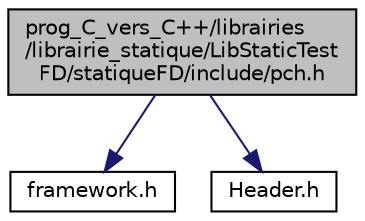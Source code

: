 digraph "prog_C_vers_C++/librairies/librairie_statique/LibStaticTestFD/statiqueFD/include/pch.h"
{
  edge [fontname="Helvetica",fontsize="10",labelfontname="Helvetica",labelfontsize="10"];
  node [fontname="Helvetica",fontsize="10",shape=record];
  Node0 [label="prog_C_vers_C++/librairies\l/librairie_statique/LibStaticTest\lFD/statiqueFD/include/pch.h",height=0.2,width=0.4,color="black", fillcolor="grey75", style="filled", fontcolor="black"];
  Node0 -> Node1 [color="midnightblue",fontsize="10",style="solid"];
  Node1 [label="framework.h",height=0.2,width=0.4,color="black", fillcolor="white", style="filled",URL="$librairie__statique_2LibStaticTestFD_2statiqueFD_2include_2framework_8h.html"];
  Node0 -> Node2 [color="midnightblue",fontsize="10",style="solid"];
  Node2 [label="Header.h",height=0.2,width=0.4,color="black", fillcolor="white", style="filled",URL="$prog__C__vers__C_09_09_2librairies_2librairie__statique_2LibStaticTestFD_2statiqueFD_2include_2Header_8h.html"];
}
